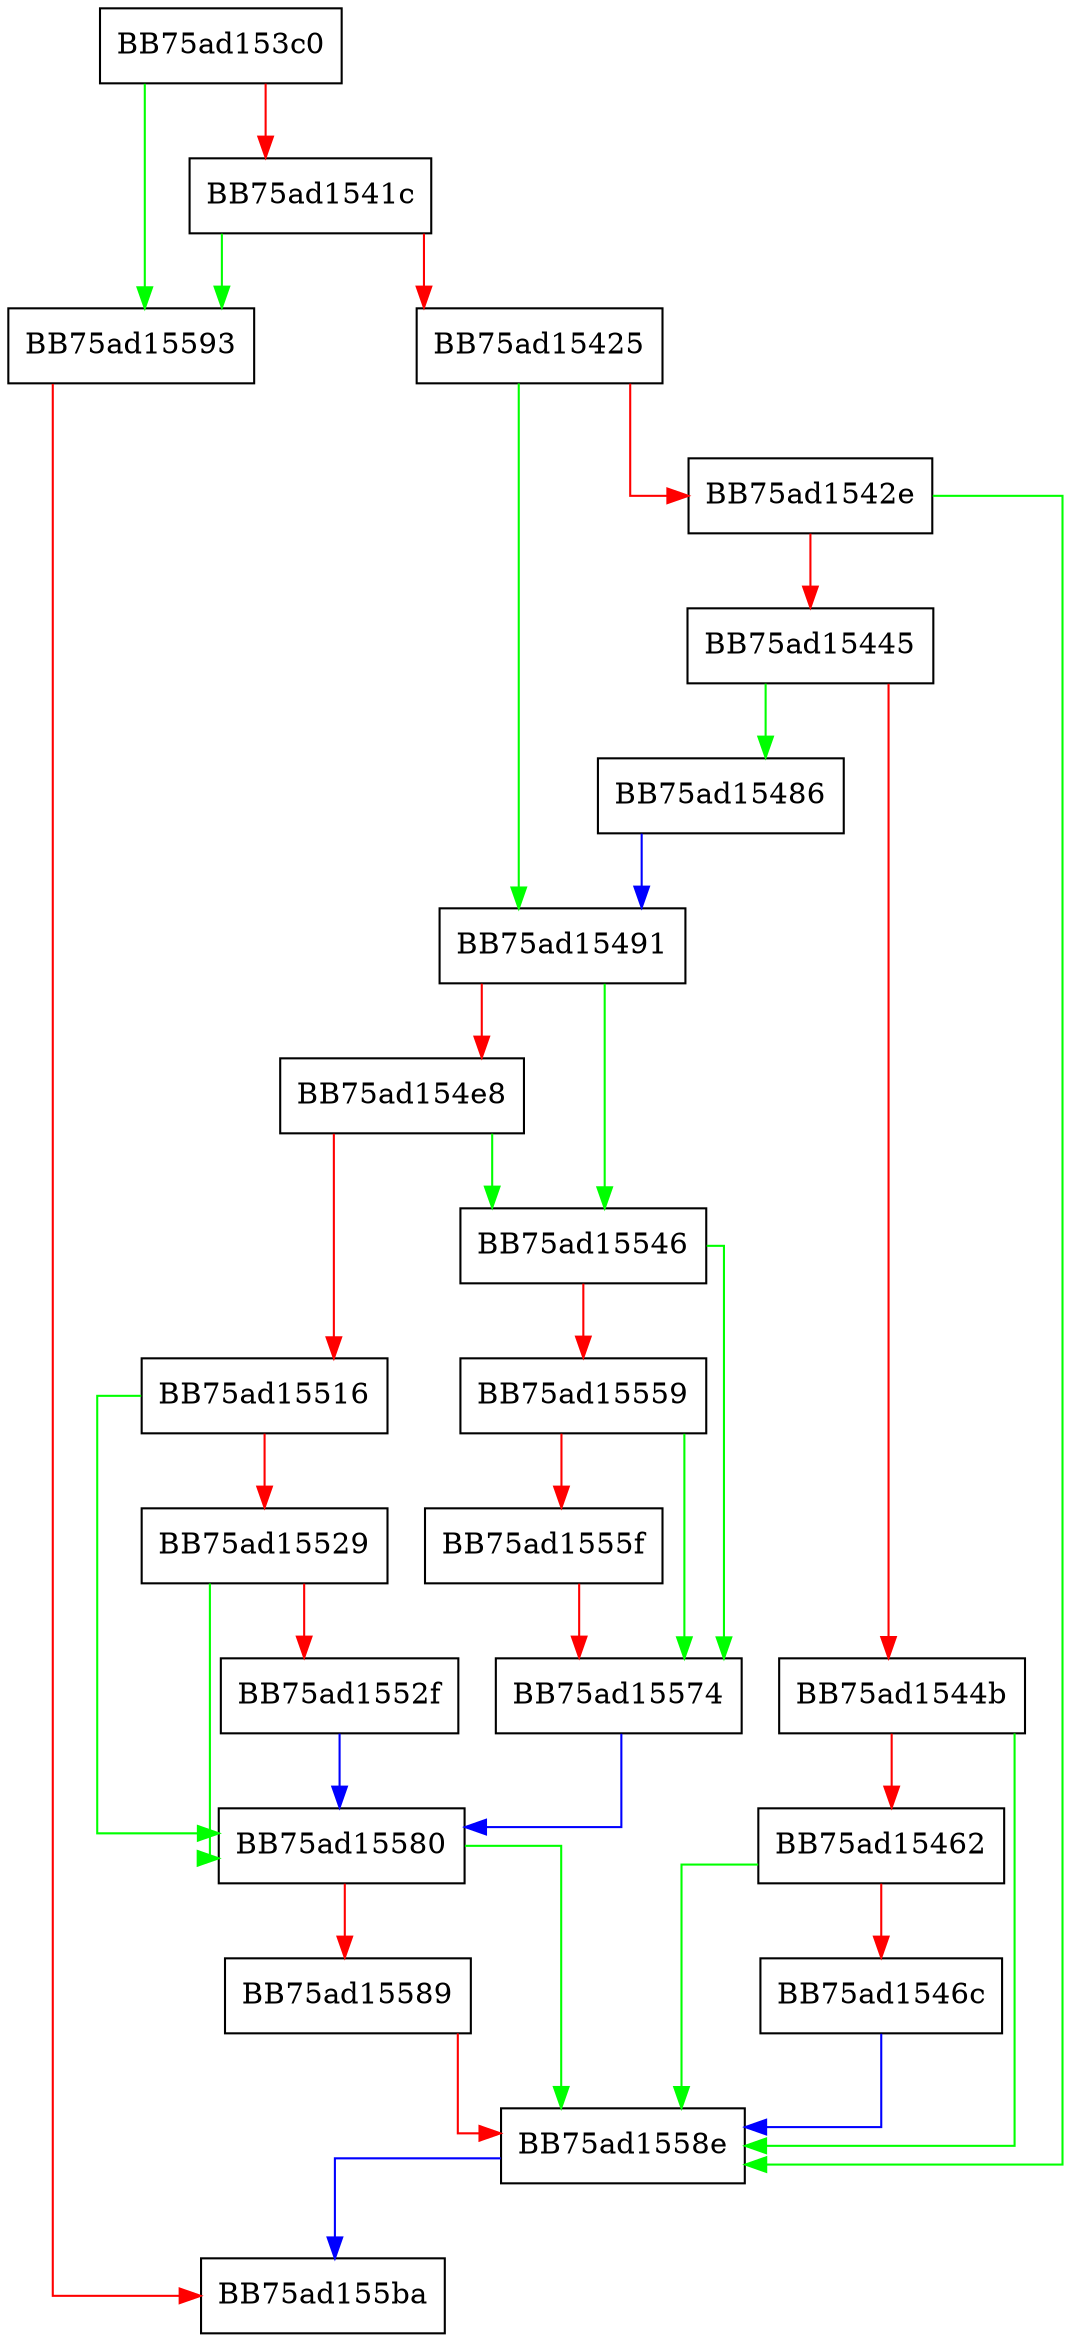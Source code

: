 digraph Decompress {
  node [shape="box"];
  graph [splines=ortho];
  BB75ad153c0 -> BB75ad15593 [color="green"];
  BB75ad153c0 -> BB75ad1541c [color="red"];
  BB75ad1541c -> BB75ad15593 [color="green"];
  BB75ad1541c -> BB75ad15425 [color="red"];
  BB75ad15425 -> BB75ad15491 [color="green"];
  BB75ad15425 -> BB75ad1542e [color="red"];
  BB75ad1542e -> BB75ad1558e [color="green"];
  BB75ad1542e -> BB75ad15445 [color="red"];
  BB75ad15445 -> BB75ad15486 [color="green"];
  BB75ad15445 -> BB75ad1544b [color="red"];
  BB75ad1544b -> BB75ad1558e [color="green"];
  BB75ad1544b -> BB75ad15462 [color="red"];
  BB75ad15462 -> BB75ad1558e [color="green"];
  BB75ad15462 -> BB75ad1546c [color="red"];
  BB75ad1546c -> BB75ad1558e [color="blue"];
  BB75ad15486 -> BB75ad15491 [color="blue"];
  BB75ad15491 -> BB75ad15546 [color="green"];
  BB75ad15491 -> BB75ad154e8 [color="red"];
  BB75ad154e8 -> BB75ad15546 [color="green"];
  BB75ad154e8 -> BB75ad15516 [color="red"];
  BB75ad15516 -> BB75ad15580 [color="green"];
  BB75ad15516 -> BB75ad15529 [color="red"];
  BB75ad15529 -> BB75ad15580 [color="green"];
  BB75ad15529 -> BB75ad1552f [color="red"];
  BB75ad1552f -> BB75ad15580 [color="blue"];
  BB75ad15546 -> BB75ad15574 [color="green"];
  BB75ad15546 -> BB75ad15559 [color="red"];
  BB75ad15559 -> BB75ad15574 [color="green"];
  BB75ad15559 -> BB75ad1555f [color="red"];
  BB75ad1555f -> BB75ad15574 [color="red"];
  BB75ad15574 -> BB75ad15580 [color="blue"];
  BB75ad15580 -> BB75ad1558e [color="green"];
  BB75ad15580 -> BB75ad15589 [color="red"];
  BB75ad15589 -> BB75ad1558e [color="red"];
  BB75ad1558e -> BB75ad155ba [color="blue"];
  BB75ad15593 -> BB75ad155ba [color="red"];
}